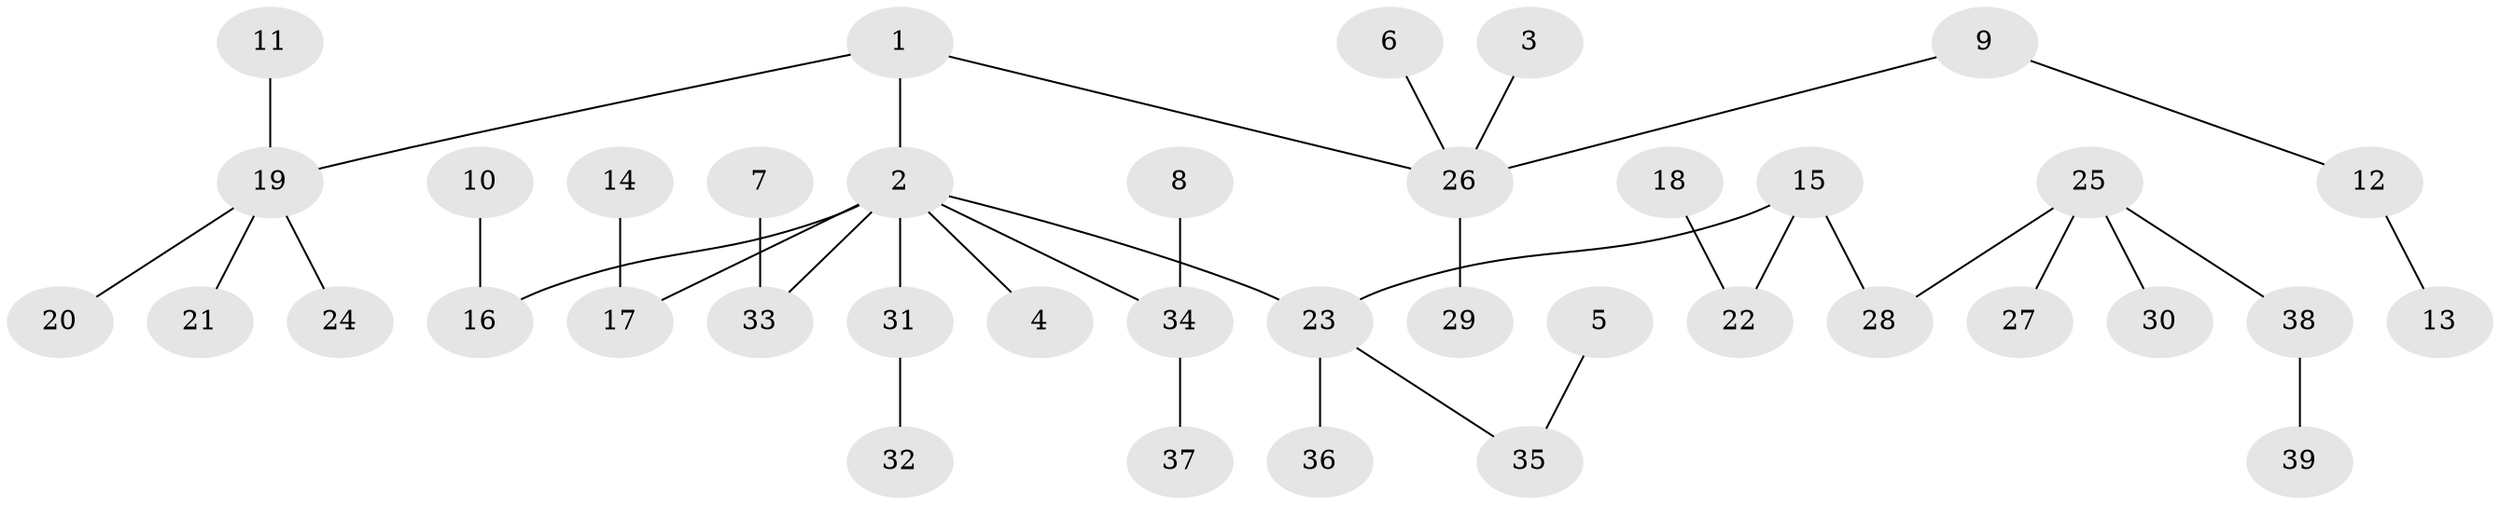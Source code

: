 // original degree distribution, {4: 0.07792207792207792, 3: 0.16883116883116883, 6: 0.025974025974025976, 2: 0.22077922077922077, 1: 0.4935064935064935, 5: 0.012987012987012988}
// Generated by graph-tools (version 1.1) at 2025/50/03/09/25 03:50:19]
// undirected, 39 vertices, 38 edges
graph export_dot {
graph [start="1"]
  node [color=gray90,style=filled];
  1;
  2;
  3;
  4;
  5;
  6;
  7;
  8;
  9;
  10;
  11;
  12;
  13;
  14;
  15;
  16;
  17;
  18;
  19;
  20;
  21;
  22;
  23;
  24;
  25;
  26;
  27;
  28;
  29;
  30;
  31;
  32;
  33;
  34;
  35;
  36;
  37;
  38;
  39;
  1 -- 2 [weight=1.0];
  1 -- 19 [weight=1.0];
  1 -- 26 [weight=1.0];
  2 -- 4 [weight=1.0];
  2 -- 16 [weight=1.0];
  2 -- 17 [weight=1.0];
  2 -- 23 [weight=1.0];
  2 -- 31 [weight=1.0];
  2 -- 33 [weight=1.0];
  2 -- 34 [weight=1.0];
  3 -- 26 [weight=1.0];
  5 -- 35 [weight=1.0];
  6 -- 26 [weight=1.0];
  7 -- 33 [weight=1.0];
  8 -- 34 [weight=1.0];
  9 -- 12 [weight=1.0];
  9 -- 26 [weight=1.0];
  10 -- 16 [weight=1.0];
  11 -- 19 [weight=1.0];
  12 -- 13 [weight=1.0];
  14 -- 17 [weight=1.0];
  15 -- 22 [weight=1.0];
  15 -- 23 [weight=1.0];
  15 -- 28 [weight=1.0];
  18 -- 22 [weight=1.0];
  19 -- 20 [weight=1.0];
  19 -- 21 [weight=1.0];
  19 -- 24 [weight=1.0];
  23 -- 35 [weight=1.0];
  23 -- 36 [weight=1.0];
  25 -- 27 [weight=1.0];
  25 -- 28 [weight=1.0];
  25 -- 30 [weight=1.0];
  25 -- 38 [weight=1.0];
  26 -- 29 [weight=1.0];
  31 -- 32 [weight=1.0];
  34 -- 37 [weight=1.0];
  38 -- 39 [weight=1.0];
}
